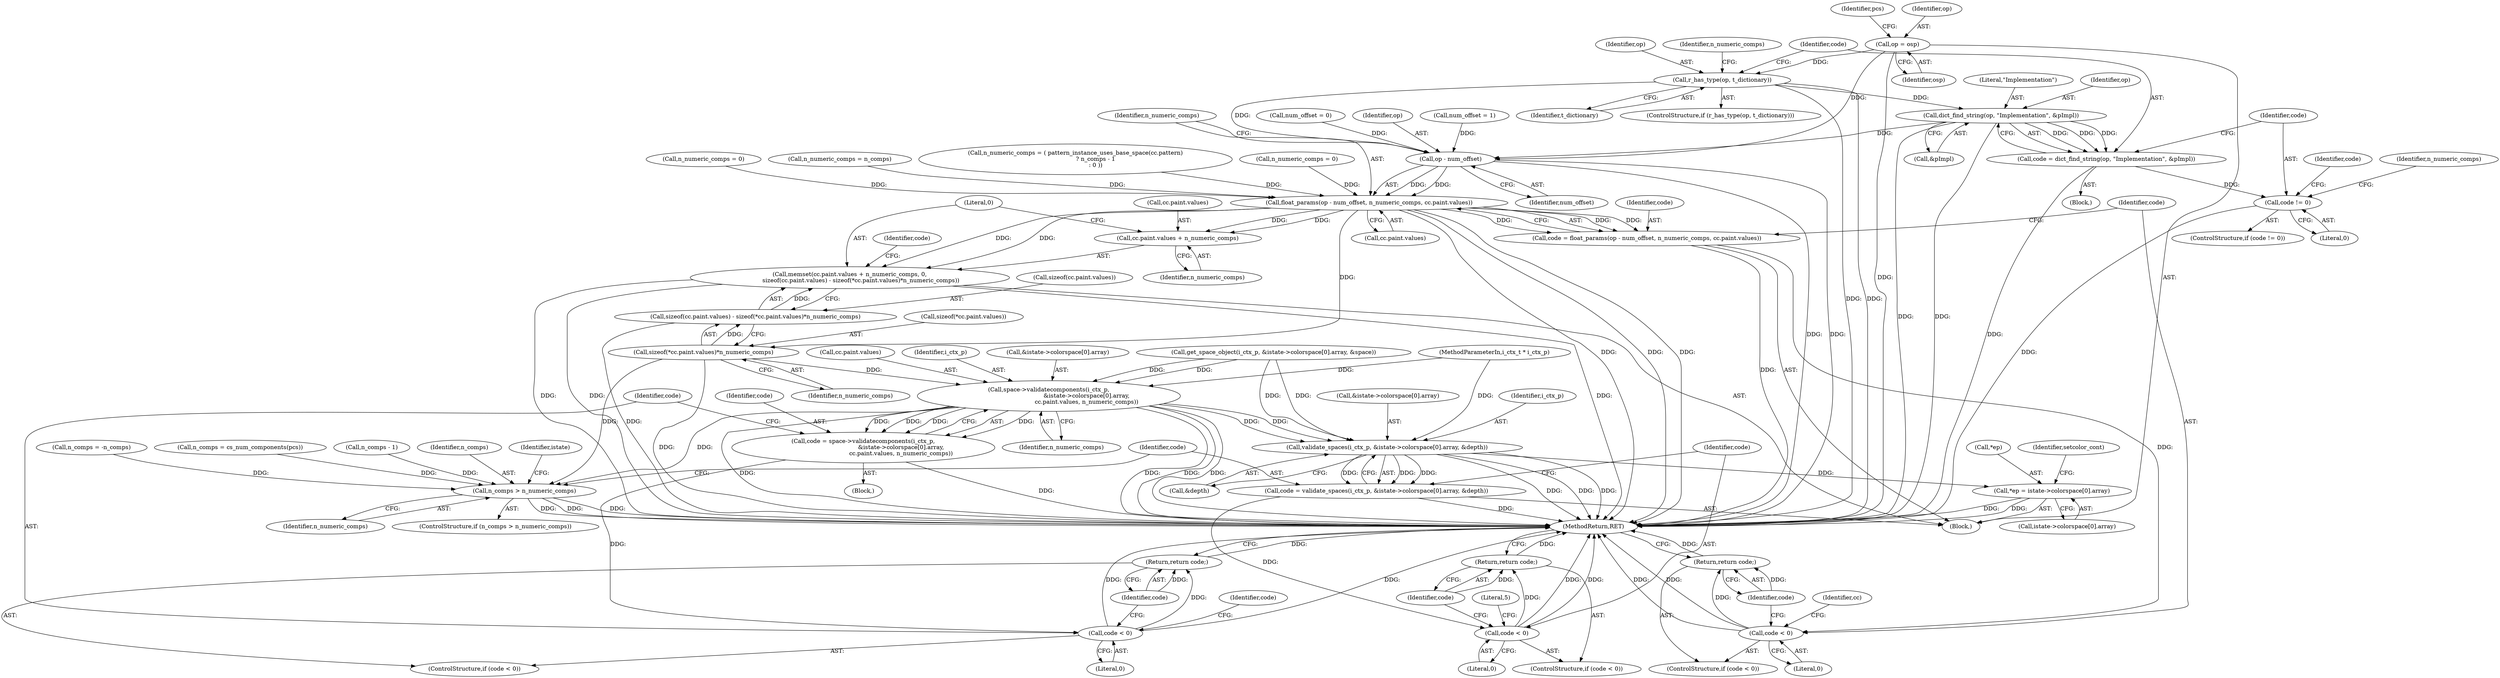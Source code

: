 digraph "0_ghostscript_b326a71659b7837d3acde954b18bda1a6f5e9498@pointer" {
"1000165" [label="(Call,dict_find_string(op, \"Implementation\", &pImpl))"];
"1000157" [label="(Call,r_has_type(op, t_dictionary))"];
"1000120" [label="(Call,op = osp)"];
"1000163" [label="(Call,code = dict_find_string(op, \"Implementation\", &pImpl))"];
"1000171" [label="(Call,code != 0)"];
"1000218" [label="(Call,op - num_offset)"];
"1000217" [label="(Call,float_params(op - num_offset, n_numeric_comps, cc.paint.values))"];
"1000215" [label="(Call,code = float_params(op - num_offset, n_numeric_comps, cc.paint.values))"];
"1000228" [label="(Call,code < 0)"];
"1000231" [label="(Return,return code;)"];
"1000233" [label="(Call,memset(cc.paint.values + n_numeric_comps, 0,\n            sizeof(cc.paint.values) - sizeof(*cc.paint.values)*n_numeric_comps))"];
"1000234" [label="(Call,cc.paint.values + n_numeric_comps)"];
"1000249" [label="(Call,sizeof(*cc.paint.values)*n_numeric_comps)"];
"1000242" [label="(Call,sizeof(cc.paint.values) - sizeof(*cc.paint.values)*n_numeric_comps)"];
"1000285" [label="(Call,space->validatecomponents(i_ctx_p,\n                                         &istate->colorspace[0].array,\n                                         cc.paint.values, n_numeric_comps))"];
"1000283" [label="(Call,code = space->validatecomponents(i_ctx_p,\n                                         &istate->colorspace[0].array,\n                                         cc.paint.values, n_numeric_comps))"];
"1000302" [label="(Call,code < 0)"];
"1000305" [label="(Return,return code;)"];
"1000318" [label="(Call,n_comps > n_numeric_comps)"];
"1000332" [label="(Call,validate_spaces(i_ctx_p, &istate->colorspace[0].array, &depth))"];
"1000330" [label="(Call,code = validate_spaces(i_ctx_p, &istate->colorspace[0].array, &depth))"];
"1000345" [label="(Call,code < 0)"];
"1000348" [label="(Return,return code;)"];
"1000381" [label="(Call,*ep = istate->colorspace[0].array)"];
"1000227" [label="(ControlStructure,if (code < 0))"];
"1000133" [label="(Call,num_offset = 0)"];
"1000283" [label="(Call,code = space->validatecomponents(i_ctx_p,\n                                         &istate->colorspace[0].array,\n                                         cc.paint.values, n_numeric_comps))"];
"1000241" [label="(Literal,0)"];
"1000118" [label="(Block,)"];
"1000166" [label="(Identifier,op)"];
"1000257" [label="(Identifier,n_numeric_comps)"];
"1000250" [label="(Call,sizeof(*cc.paint.values))"];
"1000201" [label="(Call,n_numeric_comps = 0)"];
"1000302" [label="(Call,code < 0)"];
"1000233" [label="(Call,memset(cc.paint.values + n_numeric_comps, 0,\n            sizeof(cc.paint.values) - sizeof(*cc.paint.values)*n_numeric_comps))"];
"1000301" [label="(ControlStructure,if (code < 0))"];
"1000332" [label="(Call,validate_spaces(i_ctx_p, &istate->colorspace[0].array, &depth))"];
"1000260" [label="(Call,get_space_object(i_ctx_p, &istate->colorspace[0].array, &space))"];
"1000325" [label="(Identifier,istate)"];
"1000172" [label="(Identifier,code)"];
"1000222" [label="(Call,cc.paint.values)"];
"1000165" [label="(Call,dict_find_string(op, \"Implementation\", &pImpl))"];
"1000173" [label="(Literal,0)"];
"1000330" [label="(Call,code = validate_spaces(i_ctx_p, &istate->colorspace[0].array, &depth))"];
"1000168" [label="(Call,&pImpl)"];
"1000286" [label="(Identifier,i_ctx_p)"];
"1000152" [label="(Call,n_comps = -n_comps)"];
"1000212" [label="(Call,n_numeric_comps = n_comps)"];
"1000333" [label="(Identifier,i_ctx_p)"];
"1000381" [label="(Call,*ep = istate->colorspace[0].array)"];
"1000230" [label="(Literal,0)"];
"1000159" [label="(Identifier,t_dictionary)"];
"1000120" [label="(Call,op = osp)"];
"1000217" [label="(Call,float_params(op - num_offset, n_numeric_comps, cc.paint.values))"];
"1000157" [label="(Call,r_has_type(op, t_dictionary))"];
"1000392" [label="(Identifier,setcolor_cont)"];
"1000229" [label="(Identifier,code)"];
"1000345" [label="(Call,code < 0)"];
"1000259" [label="(Identifier,code)"];
"1000117" [label="(MethodParameterIn,i_ctx_t * i_ctx_p)"];
"1000189" [label="(Call,n_numeric_comps = ( pattern_instance_uses_base_space(cc.pattern)\n                      ? n_comps - 1\n                      : 0 ))"];
"1000382" [label="(Call,*ep)"];
"1000384" [label="(Call,istate->colorspace[0].array)"];
"1000235" [label="(Call,cc.paint.values)"];
"1000306" [label="(Identifier,code)"];
"1000284" [label="(Identifier,code)"];
"1000242" [label="(Call,sizeof(cc.paint.values) - sizeof(*cc.paint.values)*n_numeric_comps)"];
"1000282" [label="(Block,)"];
"1000228" [label="(Call,code < 0)"];
"1000300" [label="(Identifier,n_numeric_comps)"];
"1000287" [label="(Call,&istate->colorspace[0].array)"];
"1000303" [label="(Identifier,code)"];
"1000232" [label="(Identifier,code)"];
"1000334" [label="(Call,&istate->colorspace[0].array)"];
"1000305" [label="(Return,return code;)"];
"1000216" [label="(Identifier,code)"];
"1000285" [label="(Call,space->validatecomponents(i_ctx_p,\n                                         &istate->colorspace[0].array,\n                                         cc.paint.values, n_numeric_comps))"];
"1000342" [label="(Call,&depth)"];
"1000240" [label="(Identifier,n_numeric_comps)"];
"1000344" [label="(ControlStructure,if (code < 0))"];
"1000234" [label="(Call,cc.paint.values + n_numeric_comps)"];
"1000126" [label="(Identifier,pcs)"];
"1000318" [label="(Call,n_comps > n_numeric_comps)"];
"1000176" [label="(Identifier,code)"];
"1000170" [label="(ControlStructure,if (code != 0))"];
"1000146" [label="(Call,n_comps = cs_num_components(pcs))"];
"1000121" [label="(Identifier,op)"];
"1000351" [label="(Literal,5)"];
"1000158" [label="(Identifier,op)"];
"1000196" [label="(Call,n_comps - 1)"];
"1000346" [label="(Identifier,code)"];
"1000349" [label="(Identifier,code)"];
"1000163" [label="(Call,code = dict_find_string(op, \"Implementation\", &pImpl))"];
"1000304" [label="(Literal,0)"];
"1000122" [label="(Identifier,osp)"];
"1000320" [label="(Identifier,n_numeric_comps)"];
"1000347" [label="(Literal,0)"];
"1000156" [label="(ControlStructure,if (r_has_type(op, t_dictionary)))"];
"1000348" [label="(Return,return code;)"];
"1000220" [label="(Identifier,num_offset)"];
"1000218" [label="(Call,op - num_offset)"];
"1000295" [label="(Call,cc.paint.values)"];
"1000164" [label="(Identifier,code)"];
"1000219" [label="(Identifier,op)"];
"1000171" [label="(Call,code != 0)"];
"1000395" [label="(MethodReturn,RET)"];
"1000205" [label="(Call,n_numeric_comps = 0)"];
"1000249" [label="(Call,sizeof(*cc.paint.values)*n_numeric_comps)"];
"1000221" [label="(Identifier,n_numeric_comps)"];
"1000231" [label="(Return,return code;)"];
"1000215" [label="(Call,code = float_params(op - num_offset, n_numeric_comps, cc.paint.values))"];
"1000237" [label="(Identifier,cc)"];
"1000206" [label="(Identifier,n_numeric_comps)"];
"1000319" [label="(Identifier,n_comps)"];
"1000331" [label="(Identifier,code)"];
"1000243" [label="(Call,sizeof(cc.paint.values))"];
"1000317" [label="(ControlStructure,if (n_comps > n_numeric_comps))"];
"1000208" [label="(Call,num_offset = 1)"];
"1000160" [label="(Block,)"];
"1000202" [label="(Identifier,n_numeric_comps)"];
"1000167" [label="(Literal,\"Implementation\")"];
"1000310" [label="(Identifier,code)"];
"1000165" -> "1000163"  [label="AST: "];
"1000165" -> "1000168"  [label="CFG: "];
"1000166" -> "1000165"  [label="AST: "];
"1000167" -> "1000165"  [label="AST: "];
"1000168" -> "1000165"  [label="AST: "];
"1000163" -> "1000165"  [label="CFG: "];
"1000165" -> "1000395"  [label="DDG: "];
"1000165" -> "1000395"  [label="DDG: "];
"1000165" -> "1000163"  [label="DDG: "];
"1000165" -> "1000163"  [label="DDG: "];
"1000165" -> "1000163"  [label="DDG: "];
"1000157" -> "1000165"  [label="DDG: "];
"1000165" -> "1000218"  [label="DDG: "];
"1000157" -> "1000156"  [label="AST: "];
"1000157" -> "1000159"  [label="CFG: "];
"1000158" -> "1000157"  [label="AST: "];
"1000159" -> "1000157"  [label="AST: "];
"1000164" -> "1000157"  [label="CFG: "];
"1000206" -> "1000157"  [label="CFG: "];
"1000157" -> "1000395"  [label="DDG: "];
"1000157" -> "1000395"  [label="DDG: "];
"1000120" -> "1000157"  [label="DDG: "];
"1000157" -> "1000218"  [label="DDG: "];
"1000120" -> "1000118"  [label="AST: "];
"1000120" -> "1000122"  [label="CFG: "];
"1000121" -> "1000120"  [label="AST: "];
"1000122" -> "1000120"  [label="AST: "];
"1000126" -> "1000120"  [label="CFG: "];
"1000120" -> "1000395"  [label="DDG: "];
"1000120" -> "1000218"  [label="DDG: "];
"1000163" -> "1000160"  [label="AST: "];
"1000164" -> "1000163"  [label="AST: "];
"1000172" -> "1000163"  [label="CFG: "];
"1000163" -> "1000395"  [label="DDG: "];
"1000163" -> "1000171"  [label="DDG: "];
"1000171" -> "1000170"  [label="AST: "];
"1000171" -> "1000173"  [label="CFG: "];
"1000172" -> "1000171"  [label="AST: "];
"1000173" -> "1000171"  [label="AST: "];
"1000176" -> "1000171"  [label="CFG: "];
"1000202" -> "1000171"  [label="CFG: "];
"1000171" -> "1000395"  [label="DDG: "];
"1000218" -> "1000217"  [label="AST: "];
"1000218" -> "1000220"  [label="CFG: "];
"1000219" -> "1000218"  [label="AST: "];
"1000220" -> "1000218"  [label="AST: "];
"1000221" -> "1000218"  [label="CFG: "];
"1000218" -> "1000395"  [label="DDG: "];
"1000218" -> "1000395"  [label="DDG: "];
"1000218" -> "1000217"  [label="DDG: "];
"1000218" -> "1000217"  [label="DDG: "];
"1000208" -> "1000218"  [label="DDG: "];
"1000133" -> "1000218"  [label="DDG: "];
"1000217" -> "1000215"  [label="AST: "];
"1000217" -> "1000222"  [label="CFG: "];
"1000221" -> "1000217"  [label="AST: "];
"1000222" -> "1000217"  [label="AST: "];
"1000215" -> "1000217"  [label="CFG: "];
"1000217" -> "1000395"  [label="DDG: "];
"1000217" -> "1000395"  [label="DDG: "];
"1000217" -> "1000395"  [label="DDG: "];
"1000217" -> "1000215"  [label="DDG: "];
"1000217" -> "1000215"  [label="DDG: "];
"1000217" -> "1000215"  [label="DDG: "];
"1000189" -> "1000217"  [label="DDG: "];
"1000205" -> "1000217"  [label="DDG: "];
"1000212" -> "1000217"  [label="DDG: "];
"1000201" -> "1000217"  [label="DDG: "];
"1000217" -> "1000233"  [label="DDG: "];
"1000217" -> "1000233"  [label="DDG: "];
"1000217" -> "1000234"  [label="DDG: "];
"1000217" -> "1000234"  [label="DDG: "];
"1000217" -> "1000249"  [label="DDG: "];
"1000215" -> "1000118"  [label="AST: "];
"1000216" -> "1000215"  [label="AST: "];
"1000229" -> "1000215"  [label="CFG: "];
"1000215" -> "1000395"  [label="DDG: "];
"1000215" -> "1000228"  [label="DDG: "];
"1000228" -> "1000227"  [label="AST: "];
"1000228" -> "1000230"  [label="CFG: "];
"1000229" -> "1000228"  [label="AST: "];
"1000230" -> "1000228"  [label="AST: "];
"1000232" -> "1000228"  [label="CFG: "];
"1000237" -> "1000228"  [label="CFG: "];
"1000228" -> "1000395"  [label="DDG: "];
"1000228" -> "1000395"  [label="DDG: "];
"1000228" -> "1000231"  [label="DDG: "];
"1000231" -> "1000227"  [label="AST: "];
"1000231" -> "1000232"  [label="CFG: "];
"1000232" -> "1000231"  [label="AST: "];
"1000395" -> "1000231"  [label="CFG: "];
"1000231" -> "1000395"  [label="DDG: "];
"1000232" -> "1000231"  [label="DDG: "];
"1000233" -> "1000118"  [label="AST: "];
"1000233" -> "1000242"  [label="CFG: "];
"1000234" -> "1000233"  [label="AST: "];
"1000241" -> "1000233"  [label="AST: "];
"1000242" -> "1000233"  [label="AST: "];
"1000259" -> "1000233"  [label="CFG: "];
"1000233" -> "1000395"  [label="DDG: "];
"1000233" -> "1000395"  [label="DDG: "];
"1000233" -> "1000395"  [label="DDG: "];
"1000242" -> "1000233"  [label="DDG: "];
"1000234" -> "1000240"  [label="CFG: "];
"1000235" -> "1000234"  [label="AST: "];
"1000240" -> "1000234"  [label="AST: "];
"1000241" -> "1000234"  [label="CFG: "];
"1000249" -> "1000242"  [label="AST: "];
"1000249" -> "1000257"  [label="CFG: "];
"1000250" -> "1000249"  [label="AST: "];
"1000257" -> "1000249"  [label="AST: "];
"1000242" -> "1000249"  [label="CFG: "];
"1000249" -> "1000395"  [label="DDG: "];
"1000249" -> "1000242"  [label="DDG: "];
"1000249" -> "1000285"  [label="DDG: "];
"1000249" -> "1000318"  [label="DDG: "];
"1000243" -> "1000242"  [label="AST: "];
"1000242" -> "1000395"  [label="DDG: "];
"1000285" -> "1000283"  [label="AST: "];
"1000285" -> "1000300"  [label="CFG: "];
"1000286" -> "1000285"  [label="AST: "];
"1000287" -> "1000285"  [label="AST: "];
"1000295" -> "1000285"  [label="AST: "];
"1000300" -> "1000285"  [label="AST: "];
"1000283" -> "1000285"  [label="CFG: "];
"1000285" -> "1000395"  [label="DDG: "];
"1000285" -> "1000395"  [label="DDG: "];
"1000285" -> "1000395"  [label="DDG: "];
"1000285" -> "1000395"  [label="DDG: "];
"1000285" -> "1000283"  [label="DDG: "];
"1000285" -> "1000283"  [label="DDG: "];
"1000285" -> "1000283"  [label="DDG: "];
"1000285" -> "1000283"  [label="DDG: "];
"1000260" -> "1000285"  [label="DDG: "];
"1000260" -> "1000285"  [label="DDG: "];
"1000117" -> "1000285"  [label="DDG: "];
"1000285" -> "1000318"  [label="DDG: "];
"1000285" -> "1000332"  [label="DDG: "];
"1000285" -> "1000332"  [label="DDG: "];
"1000283" -> "1000282"  [label="AST: "];
"1000284" -> "1000283"  [label="AST: "];
"1000303" -> "1000283"  [label="CFG: "];
"1000283" -> "1000395"  [label="DDG: "];
"1000283" -> "1000302"  [label="DDG: "];
"1000302" -> "1000301"  [label="AST: "];
"1000302" -> "1000304"  [label="CFG: "];
"1000303" -> "1000302"  [label="AST: "];
"1000304" -> "1000302"  [label="AST: "];
"1000306" -> "1000302"  [label="CFG: "];
"1000310" -> "1000302"  [label="CFG: "];
"1000302" -> "1000395"  [label="DDG: "];
"1000302" -> "1000395"  [label="DDG: "];
"1000302" -> "1000305"  [label="DDG: "];
"1000305" -> "1000301"  [label="AST: "];
"1000305" -> "1000306"  [label="CFG: "];
"1000306" -> "1000305"  [label="AST: "];
"1000395" -> "1000305"  [label="CFG: "];
"1000305" -> "1000395"  [label="DDG: "];
"1000306" -> "1000305"  [label="DDG: "];
"1000318" -> "1000317"  [label="AST: "];
"1000318" -> "1000320"  [label="CFG: "];
"1000319" -> "1000318"  [label="AST: "];
"1000320" -> "1000318"  [label="AST: "];
"1000325" -> "1000318"  [label="CFG: "];
"1000331" -> "1000318"  [label="CFG: "];
"1000318" -> "1000395"  [label="DDG: "];
"1000318" -> "1000395"  [label="DDG: "];
"1000318" -> "1000395"  [label="DDG: "];
"1000152" -> "1000318"  [label="DDG: "];
"1000196" -> "1000318"  [label="DDG: "];
"1000146" -> "1000318"  [label="DDG: "];
"1000332" -> "1000330"  [label="AST: "];
"1000332" -> "1000342"  [label="CFG: "];
"1000333" -> "1000332"  [label="AST: "];
"1000334" -> "1000332"  [label="AST: "];
"1000342" -> "1000332"  [label="AST: "];
"1000330" -> "1000332"  [label="CFG: "];
"1000332" -> "1000395"  [label="DDG: "];
"1000332" -> "1000395"  [label="DDG: "];
"1000332" -> "1000395"  [label="DDG: "];
"1000332" -> "1000330"  [label="DDG: "];
"1000332" -> "1000330"  [label="DDG: "];
"1000332" -> "1000330"  [label="DDG: "];
"1000260" -> "1000332"  [label="DDG: "];
"1000260" -> "1000332"  [label="DDG: "];
"1000117" -> "1000332"  [label="DDG: "];
"1000332" -> "1000381"  [label="DDG: "];
"1000330" -> "1000118"  [label="AST: "];
"1000331" -> "1000330"  [label="AST: "];
"1000346" -> "1000330"  [label="CFG: "];
"1000330" -> "1000395"  [label="DDG: "];
"1000330" -> "1000345"  [label="DDG: "];
"1000345" -> "1000344"  [label="AST: "];
"1000345" -> "1000347"  [label="CFG: "];
"1000346" -> "1000345"  [label="AST: "];
"1000347" -> "1000345"  [label="AST: "];
"1000349" -> "1000345"  [label="CFG: "];
"1000351" -> "1000345"  [label="CFG: "];
"1000345" -> "1000395"  [label="DDG: "];
"1000345" -> "1000395"  [label="DDG: "];
"1000345" -> "1000348"  [label="DDG: "];
"1000348" -> "1000344"  [label="AST: "];
"1000348" -> "1000349"  [label="CFG: "];
"1000349" -> "1000348"  [label="AST: "];
"1000395" -> "1000348"  [label="CFG: "];
"1000348" -> "1000395"  [label="DDG: "];
"1000349" -> "1000348"  [label="DDG: "];
"1000381" -> "1000118"  [label="AST: "];
"1000381" -> "1000384"  [label="CFG: "];
"1000382" -> "1000381"  [label="AST: "];
"1000384" -> "1000381"  [label="AST: "];
"1000392" -> "1000381"  [label="CFG: "];
"1000381" -> "1000395"  [label="DDG: "];
"1000381" -> "1000395"  [label="DDG: "];
}
